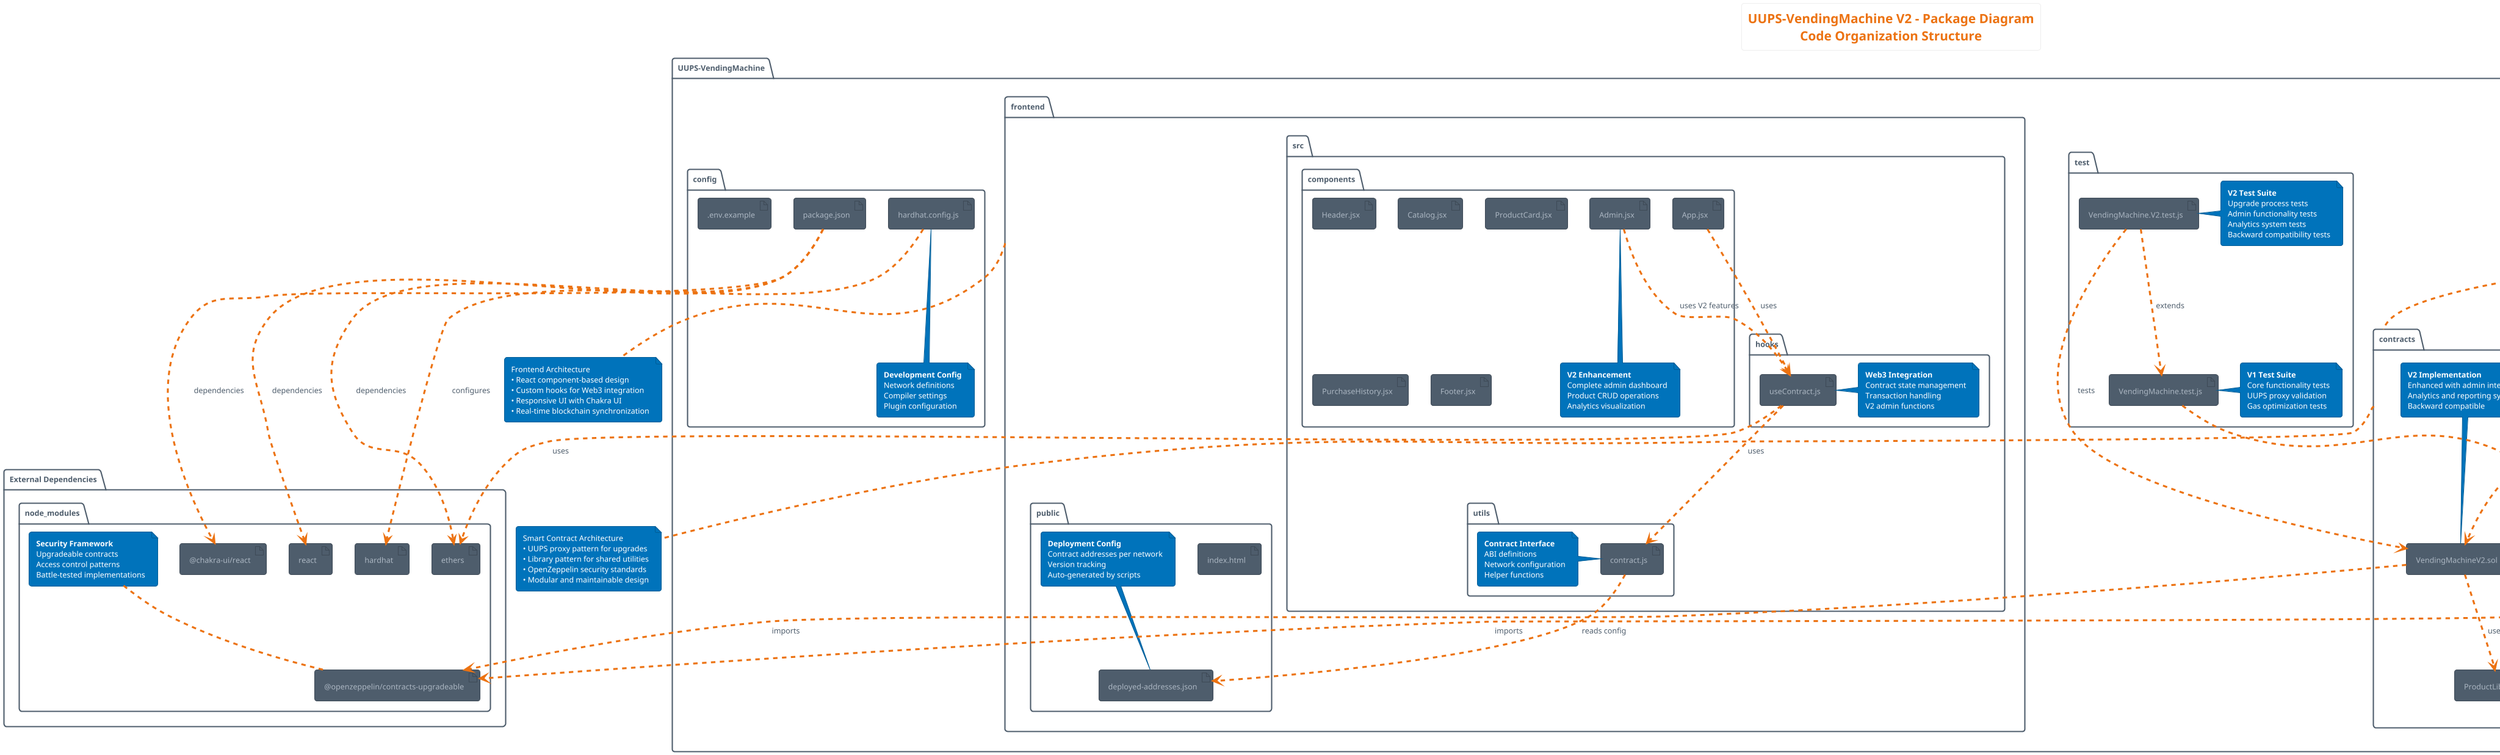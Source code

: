 @startuml UUPS-VendingMachine-V2_5-packages
!theme aws-orange
skinparam backgroundColor white

title UUPS-VendingMachine V2 - Package Diagram\nCode Organization Structure

' Root Package
package "UUPS-VendingMachine" {

' Smart Contracts Package
package "contracts" {
artifact "VendingMachineV1.sol" as V1Contract
artifact "VendingMachineV2.sol" as V2Contract
artifact "ProductLibrary.sol" as ProductLib

note top of V1Contract
**V1 Implementation**
Original vending machine contract
UUPS upgradeable foundation
end note

note top of V2Contract
**V2 Implementation**
Enhanced with admin interface
Analytics and reporting system
Backward compatible
end note

note right of ProductLib
**Shared Library**
Product validation utilities
Price calculation functions
Reusable across versions
end note

}

' Frontend Package
package "frontend" {

package "src" {
  
  package "components" {
    artifact "App.jsx" as App
    artifact "Header.jsx" as Header
    artifact "Catalog.jsx" as Catalog
    artifact "ProductCard.jsx" as ProductCard
    artifact "Admin.jsx" as Admin
    artifact "PurchaseHistory.jsx" as PurchaseHistory
    artifact "Footer.jsx" as Footer
    
    note bottom of Admin
    **V2 Enhancement**
    Complete admin dashboard
    Product CRUD operations
    Analytics visualization
    end note
  }
  
  package "hooks" {
    artifact "useContract.js" as Hook
    
    note right of Hook
    **Web3 Integration**
    Contract state management
    Transaction handling
    V2 admin functions
    end note
  }
  
  package "utils" {
    artifact "contract.js" as ContractUtils
    
    note left of ContractUtils
    **Contract Interface**
    ABI definitions
    Network configuration
    Helper functions
    end note
  }
}

package "public" {
  artifact "index.html" as IndexHTML
  artifact "deployed-addresses.json" as Addresses
  
  note top of Addresses
  **Deployment Config**
  Contract addresses per network
  Version tracking
  Auto-generated by scripts
  end note
}

}

' Scripts Package
package "scripts" {
artifact "deploy.js" as DeployScript
artifact "deploy-v2.js" as DeployV2Script
artifact "populate-products.js" as PopulateScript

note bottom of DeployScript
**V1 Deployment**
Initial UUPS proxy setup
Implementation deployment
Configuration bootstrap
end note

note bottom of DeployV2Script
**V2 Upgrade**
Seamless upgrade process
State preservation
New features initialization
end note

note bottom of PopulateScript
**Data Population**
CSV product import
Bulk operations
Testing data setup
end note

}

' Test Package
package "test" {
artifact "VendingMachine.test.js" as V1Tests
artifact "VendingMachine.V2.test.js" as V2Tests

note right of V1Tests
**V1 Test Suite**
Core functionality tests
UUPS proxy validation
Gas optimization tests
end note

note right of V2Tests
**V2 Test Suite**
Upgrade process tests
Admin functionality tests
Analytics system tests
Backward compatibility tests
end note

}

' Data Package
package "data" {
artifact "products.csv" as ProductsCSV

note left of ProductsCSV
**Sample Data**
Product catalog template
Development testing data
Bulk import source
end note

}

' Configuration Package
package "config" {
artifact "hardhat.config.js" as HardhatConfig
artifact "package.json" as PackageJSON
artifact ".env.example" as EnvExample

note bottom of HardhatConfig
**Development Config**
Network definitions
Compiler settings
Plugin configuration
end note

}
}

' External Dependencies
package "External Dependencies" {
package "node_modules" {
artifact "@openzeppelin/contracts-upgradeable" as OZContracts
artifact "hardhat" as Hardhat
artifact "ethers" as Ethers
artifact "react" as React
artifact "@chakra-ui/react" as ChakraUI

note top of OZContracts
**Security Framework**
Upgradeable contracts
Access control patterns
Battle-tested implementations
end note

}
}

' Package Dependencies - Smart Contracts
V1Contract ..> OZContracts : imports
V2Contract ..> OZContracts : imports
V1Contract ..> ProductLib : uses
V2Contract ..> ProductLib : uses

' Package Dependencies - Scripts
DeployScript ..> V1Contract : deploys
DeployV2Script ..> V2Contract : upgrades to
PopulateScript ..> ProductsCSV : reads data

' Package Dependencies - Tests
V1Tests ..> V1Contract : tests
V2Tests ..> V2Contract : tests
V2Tests ..> V1Tests : extends

' Package Dependencies - Frontend
Hook ..> ContractUtils : uses
Hook ..> Ethers : uses
App ..> Hook : uses
Admin ..> Hook : uses V2 features
ContractUtils ..> Addresses : reads config

' Package Dependencies - Configuration
HardhatConfig ..> Hardhat : configures
PackageJSON ..> React : dependencies
PackageJSON ..> ChakraUI : dependencies
PackageJSON ..> Ethers : dependencies

' Development Flow Annotations
note as DevFlow
Development Workflow

Edit contracts/ → Compile with Hardhat

Run test/ → Validate functionality

Execute scripts/ → Deploy to networks

Update frontend/ → Integrate new features

Populate data/ → Load sample products
end note

DevFlow .. contracts

note as DeploymentFlow
Deployment Pipeline

V1: deploy.js creates UUPS proxy

V2: deploy-v2.js upgrades implementation

Scripts update deployed-addresses.json

Frontend reads config automatically

Zero downtime upgrade achieved
end note

DeploymentFlow .. scripts

' Architecture Patterns
note bottom of contracts
Smart Contract Architecture
• UUPS proxy pattern for upgrades
• Library pattern for shared utilities
• OpenZeppelin security standards
• Modular and maintainable design
end note

note bottom of frontend
Frontend Architecture
• React component-based design
• Custom hooks for Web3 integration
• Responsive UI with Chakra UI
• Real-time blockchain synchronization
end note

@enduml